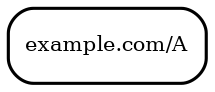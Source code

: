 digraph {
	graph [rankdir="BT"]
	c [label="example.com/A", fontsize="10", shape="rectangle", style="rounded", penwidth="1.5"]
}
